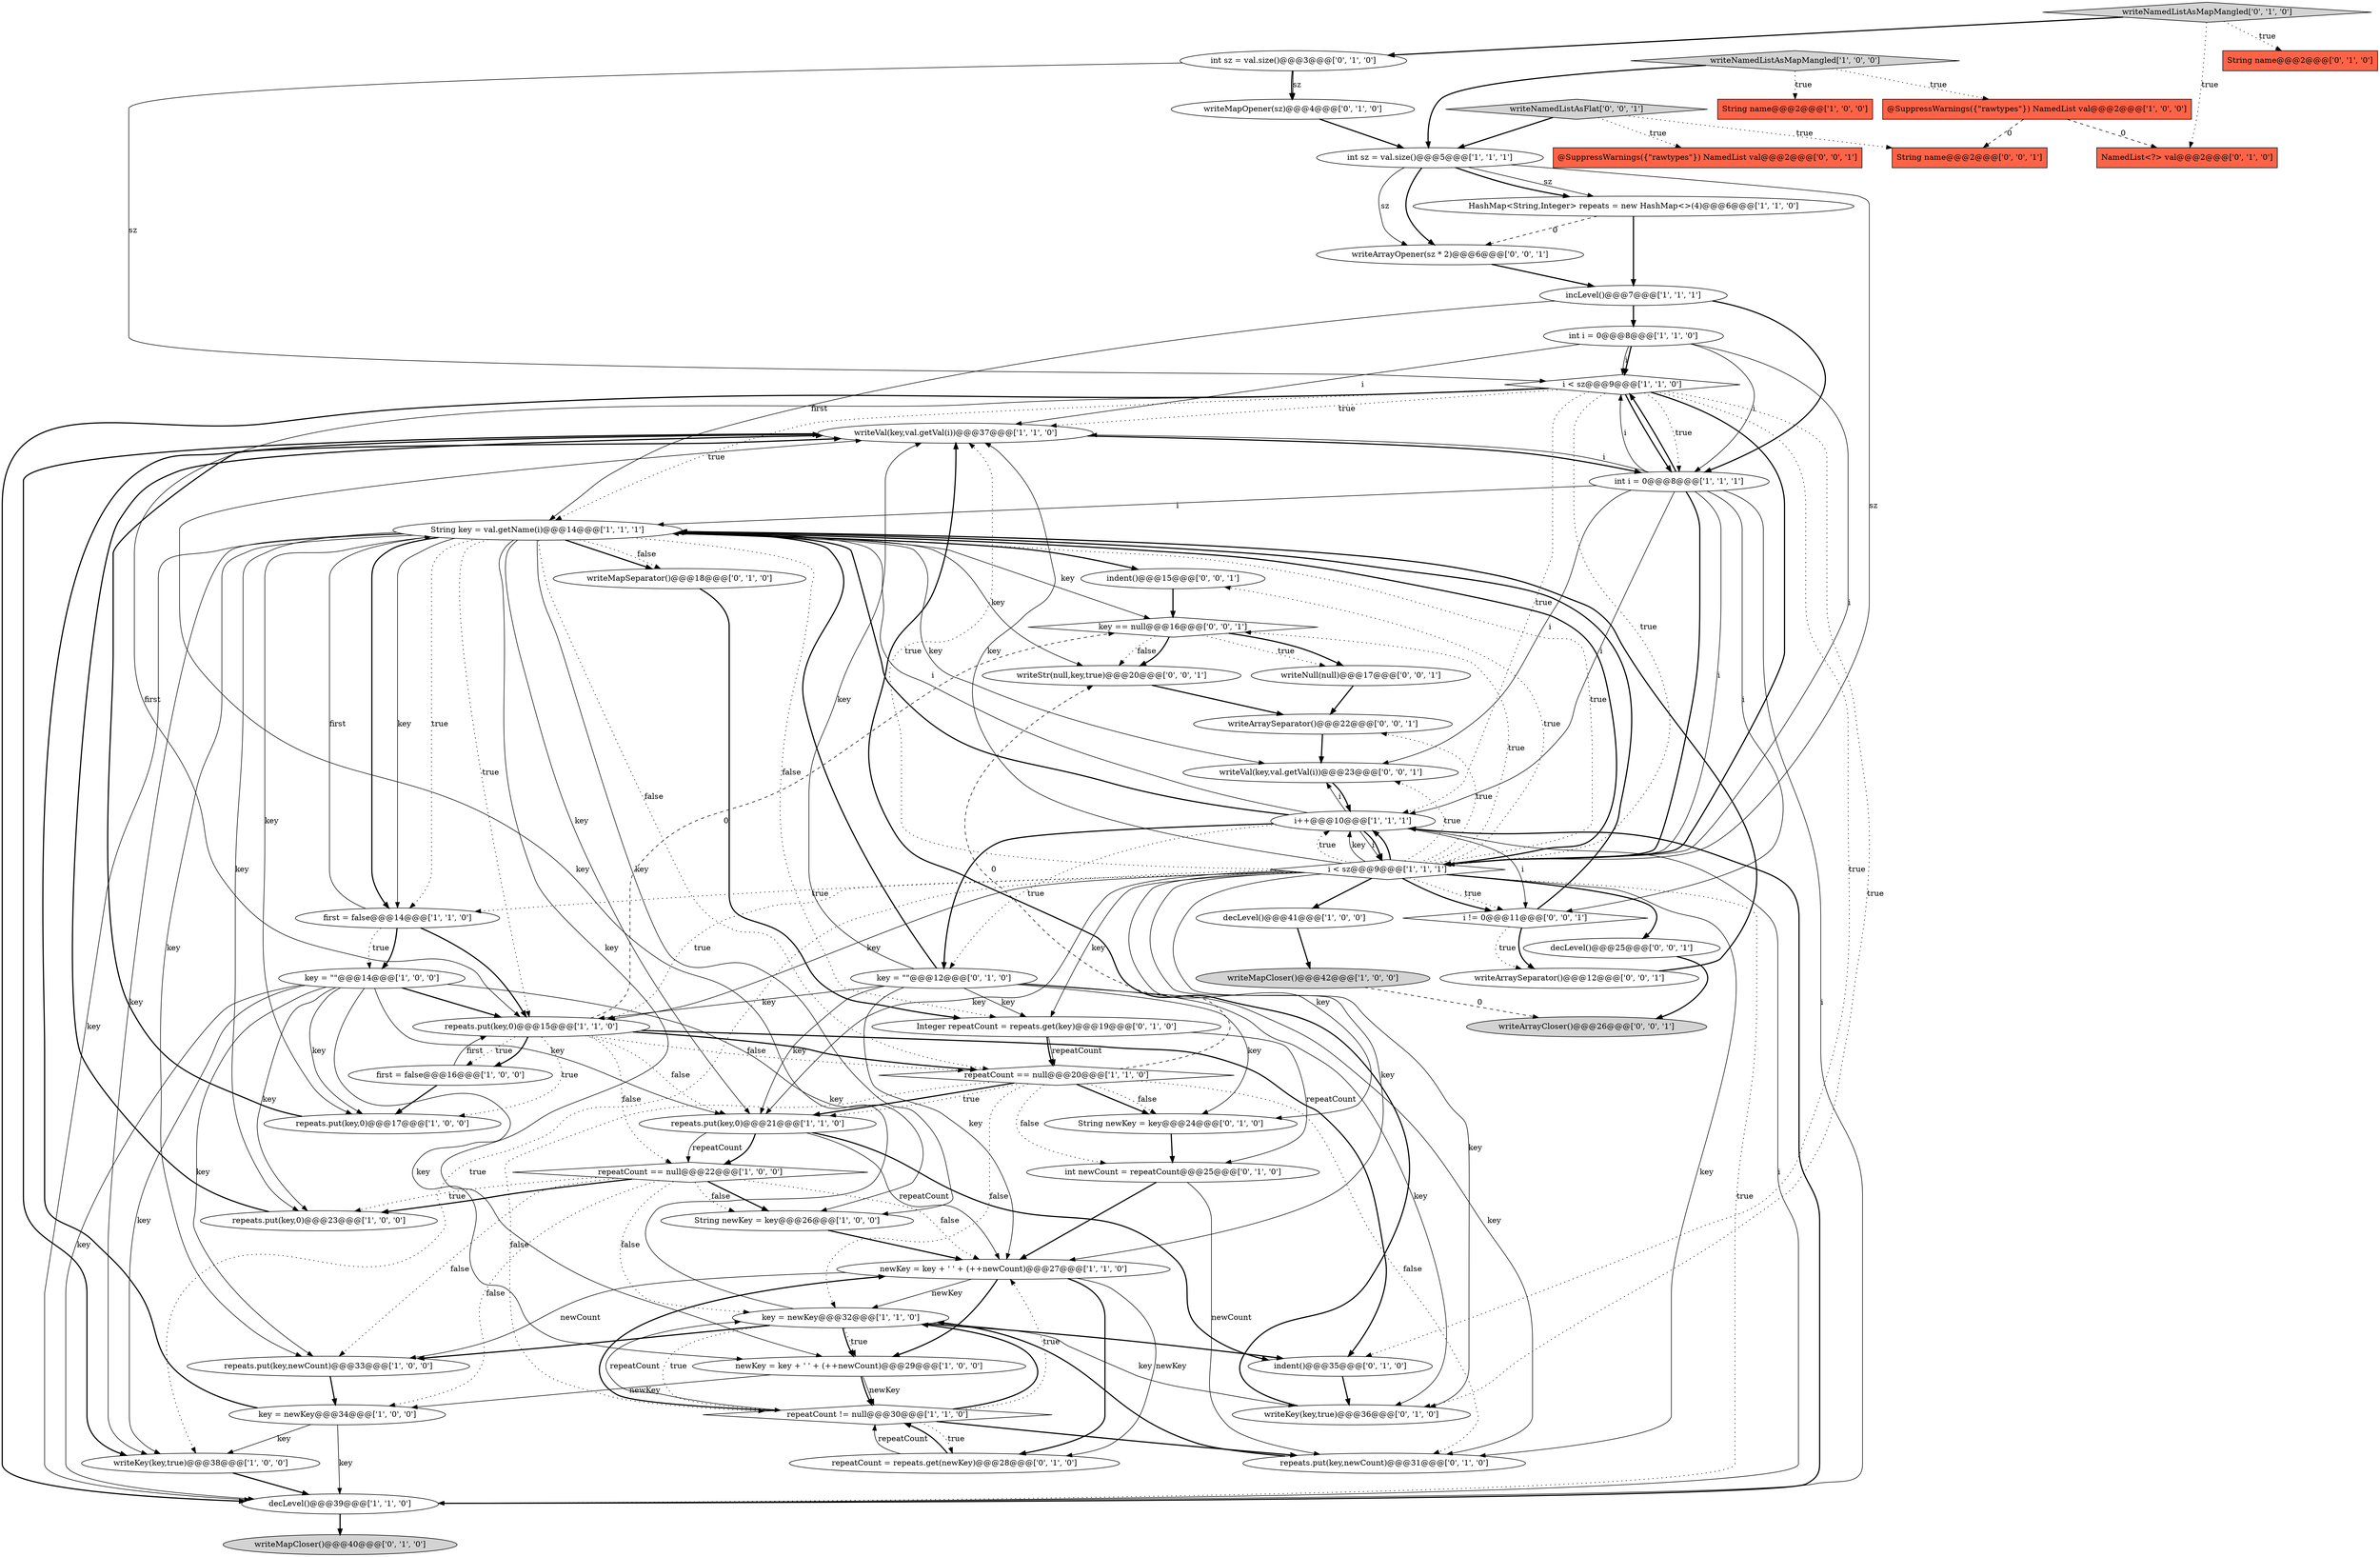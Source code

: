 digraph {
12 [style = filled, label = "i < sz@@@9@@@['1', '1', '0']", fillcolor = white, shape = diamond image = "AAA0AAABBB1BBB"];
61 [style = filled, label = "writeArrayCloser()@@@26@@@['0', '0', '1']", fillcolor = lightgray, shape = ellipse image = "AAA0AAABBB3BBB"];
4 [style = filled, label = "newKey = key + ' ' + (++newCount)@@@27@@@['1', '1', '0']", fillcolor = white, shape = ellipse image = "AAA0AAABBB1BBB"];
36 [style = filled, label = "int sz = val.size()@@@3@@@['0', '1', '0']", fillcolor = white, shape = ellipse image = "AAA0AAABBB2BBB"];
54 [style = filled, label = "writeArrayOpener(sz * 2)@@@6@@@['0', '0', '1']", fillcolor = white, shape = ellipse image = "AAA0AAABBB3BBB"];
48 [style = filled, label = "indent()@@@15@@@['0', '0', '1']", fillcolor = white, shape = ellipse image = "AAA0AAABBB3BBB"];
15 [style = filled, label = "key = newKey@@@32@@@['1', '1', '0']", fillcolor = white, shape = ellipse image = "AAA0AAABBB1BBB"];
25 [style = filled, label = "writeVal(key,val.getVal(i))@@@37@@@['1', '1', '0']", fillcolor = white, shape = ellipse image = "AAA0AAABBB1BBB"];
40 [style = filled, label = "String name@@@2@@@['0', '1', '0']", fillcolor = tomato, shape = box image = "AAA0AAABBB2BBB"];
41 [style = filled, label = "int newCount = repeatCount@@@25@@@['0', '1', '0']", fillcolor = white, shape = ellipse image = "AAA0AAABBB2BBB"];
6 [style = filled, label = "writeNamedListAsMapMangled['1', '0', '0']", fillcolor = lightgray, shape = diamond image = "AAA0AAABBB1BBB"];
31 [style = filled, label = "String newKey = key@@@26@@@['1', '0', '0']", fillcolor = white, shape = ellipse image = "AAA0AAABBB1BBB"];
1 [style = filled, label = "String name@@@2@@@['1', '0', '0']", fillcolor = tomato, shape = box image = "AAA0AAABBB1BBB"];
20 [style = filled, label = "repeatCount == null@@@20@@@['1', '1', '0']", fillcolor = white, shape = diamond image = "AAA0AAABBB1BBB"];
24 [style = filled, label = "repeats.put(key,0)@@@17@@@['1', '0', '0']", fillcolor = white, shape = ellipse image = "AAA0AAABBB1BBB"];
9 [style = filled, label = "decLevel()@@@41@@@['1', '0', '0']", fillcolor = white, shape = ellipse image = "AAA0AAABBB1BBB"];
47 [style = filled, label = "writeMapOpener(sz)@@@4@@@['0', '1', '0']", fillcolor = white, shape = ellipse image = "AAA0AAABBB2BBB"];
32 [style = filled, label = "first = false@@@14@@@['1', '1', '0']", fillcolor = white, shape = ellipse image = "AAA0AAABBB1BBB"];
13 [style = filled, label = "i < sz@@@9@@@['1', '1', '1']", fillcolor = white, shape = diamond image = "AAA0AAABBB1BBB"];
5 [style = filled, label = "int i = 0@@@8@@@['1', '1', '0']", fillcolor = white, shape = ellipse image = "AAA0AAABBB1BBB"];
11 [style = filled, label = "HashMap<String,Integer> repeats = new HashMap<>(4)@@@6@@@['1', '1', '0']", fillcolor = white, shape = ellipse image = "AAA0AAABBB1BBB"];
22 [style = filled, label = "first = false@@@16@@@['1', '0', '0']", fillcolor = white, shape = ellipse image = "AAA0AAABBB1BBB"];
60 [style = filled, label = "i != 0@@@11@@@['0', '0', '1']", fillcolor = white, shape = diamond image = "AAA0AAABBB3BBB"];
21 [style = filled, label = "writeMapCloser()@@@42@@@['1', '0', '0']", fillcolor = lightgray, shape = ellipse image = "AAA0AAABBB1BBB"];
10 [style = filled, label = "repeats.put(key,newCount)@@@33@@@['1', '0', '0']", fillcolor = white, shape = ellipse image = "AAA0AAABBB1BBB"];
56 [style = filled, label = "writeVal(key,val.getVal(i))@@@23@@@['0', '0', '1']", fillcolor = white, shape = ellipse image = "AAA0AAABBB3BBB"];
23 [style = filled, label = "incLevel()@@@7@@@['1', '1', '1']", fillcolor = white, shape = ellipse image = "AAA0AAABBB1BBB"];
42 [style = filled, label = "indent()@@@35@@@['0', '1', '0']", fillcolor = white, shape = ellipse image = "AAA0AAABBB2BBB"];
49 [style = filled, label = "writeStr(null,key,true)@@@20@@@['0', '0', '1']", fillcolor = white, shape = ellipse image = "AAA0AAABBB3BBB"];
59 [style = filled, label = "decLevel()@@@25@@@['0', '0', '1']", fillcolor = white, shape = ellipse image = "AAA0AAABBB3BBB"];
52 [style = filled, label = "writeArraySeparator()@@@22@@@['0', '0', '1']", fillcolor = white, shape = ellipse image = "AAA0AAABBB3BBB"];
2 [style = filled, label = "repeatCount != null@@@30@@@['1', '1', '0']", fillcolor = white, shape = diamond image = "AAA0AAABBB1BBB"];
46 [style = filled, label = "repeats.put(key,newCount)@@@31@@@['0', '1', '0']", fillcolor = white, shape = ellipse image = "AAA0AAABBB2BBB"];
0 [style = filled, label = "key = newKey@@@34@@@['1', '0', '0']", fillcolor = white, shape = ellipse image = "AAA0AAABBB1BBB"];
50 [style = filled, label = "@SuppressWarnings({\"rawtypes\"}) NamedList val@@@2@@@['0', '0', '1']", fillcolor = tomato, shape = box image = "AAA0AAABBB3BBB"];
14 [style = filled, label = "i++@@@10@@@['1', '1', '1']", fillcolor = white, shape = ellipse image = "AAA0AAABBB1BBB"];
19 [style = filled, label = "int i = 0@@@8@@@['1', '1', '1']", fillcolor = white, shape = ellipse image = "AAA0AAABBB1BBB"];
58 [style = filled, label = "key == null@@@16@@@['0', '0', '1']", fillcolor = white, shape = diamond image = "AAA0AAABBB3BBB"];
17 [style = filled, label = "newKey = key + ' ' + (++newCount)@@@29@@@['1', '0', '0']", fillcolor = white, shape = ellipse image = "AAA0AAABBB1BBB"];
27 [style = filled, label = "writeKey(key,true)@@@38@@@['1', '0', '0']", fillcolor = white, shape = ellipse image = "AAA0AAABBB1BBB"];
35 [style = filled, label = "key = \"\"@@@12@@@['0', '1', '0']", fillcolor = white, shape = ellipse image = "AAA0AAABBB2BBB"];
45 [style = filled, label = "String newKey = key@@@24@@@['0', '1', '0']", fillcolor = white, shape = ellipse image = "AAA0AAABBB2BBB"];
16 [style = filled, label = "decLevel()@@@39@@@['1', '1', '0']", fillcolor = white, shape = ellipse image = "AAA0AAABBB1BBB"];
26 [style = filled, label = "repeats.put(key,0)@@@15@@@['1', '1', '0']", fillcolor = white, shape = ellipse image = "AAA0AAABBB1BBB"];
3 [style = filled, label = "@SuppressWarnings({\"rawtypes\"}) NamedList val@@@2@@@['1', '0', '0']", fillcolor = tomato, shape = box image = "AAA1AAABBB1BBB"];
53 [style = filled, label = "writeNamedListAsFlat['0', '0', '1']", fillcolor = lightgray, shape = diamond image = "AAA0AAABBB3BBB"];
8 [style = filled, label = "key = \"\"@@@14@@@['1', '0', '0']", fillcolor = white, shape = ellipse image = "AAA0AAABBB1BBB"];
33 [style = filled, label = "Integer repeatCount = repeats.get(key)@@@19@@@['0', '1', '0']", fillcolor = white, shape = ellipse image = "AAA0AAABBB2BBB"];
37 [style = filled, label = "writeMapSeparator()@@@18@@@['0', '1', '0']", fillcolor = white, shape = ellipse image = "AAA0AAABBB2BBB"];
39 [style = filled, label = "repeatCount = repeats.get(newKey)@@@28@@@['0', '1', '0']", fillcolor = white, shape = ellipse image = "AAA0AAABBB2BBB"];
51 [style = filled, label = "writeNull(null)@@@17@@@['0', '0', '1']", fillcolor = white, shape = ellipse image = "AAA0AAABBB3BBB"];
55 [style = filled, label = "writeArraySeparator()@@@12@@@['0', '0', '1']", fillcolor = white, shape = ellipse image = "AAA0AAABBB3BBB"];
29 [style = filled, label = "int sz = val.size()@@@5@@@['1', '1', '1']", fillcolor = white, shape = ellipse image = "AAA0AAABBB1BBB"];
57 [style = filled, label = "String name@@@2@@@['0', '0', '1']", fillcolor = tomato, shape = box image = "AAA0AAABBB3BBB"];
34 [style = filled, label = "writeNamedListAsMapMangled['0', '1', '0']", fillcolor = lightgray, shape = diamond image = "AAA0AAABBB2BBB"];
18 [style = filled, label = "repeats.put(key,0)@@@23@@@['1', '0', '0']", fillcolor = white, shape = ellipse image = "AAA0AAABBB1BBB"];
43 [style = filled, label = "writeKey(key,true)@@@36@@@['0', '1', '0']", fillcolor = white, shape = ellipse image = "AAA0AAABBB2BBB"];
7 [style = filled, label = "String key = val.getName(i)@@@14@@@['1', '1', '1']", fillcolor = white, shape = ellipse image = "AAA0AAABBB1BBB"];
44 [style = filled, label = "NamedList<?> val@@@2@@@['0', '1', '0']", fillcolor = tomato, shape = box image = "AAA1AAABBB2BBB"];
30 [style = filled, label = "repeatCount == null@@@22@@@['1', '0', '0']", fillcolor = white, shape = diamond image = "AAA0AAABBB1BBB"];
28 [style = filled, label = "repeats.put(key,0)@@@21@@@['1', '1', '0']", fillcolor = white, shape = ellipse image = "AAA0AAABBB1BBB"];
38 [style = filled, label = "writeMapCloser()@@@40@@@['0', '1', '0']", fillcolor = lightgray, shape = ellipse image = "AAA0AAABBB2BBB"];
7->32 [style = bold, label=""];
13->26 [style = solid, label="key"];
15->10 [style = bold, label=""];
36->47 [style = solid, label="sz"];
13->27 [style = dotted, label="true"];
14->7 [style = solid, label="i"];
14->35 [style = bold, label=""];
46->15 [style = bold, label=""];
13->60 [style = dotted, label="true"];
35->46 [style = solid, label="key"];
6->1 [style = dotted, label="true"];
12->42 [style = dotted, label="true"];
36->12 [style = solid, label="sz"];
20->15 [style = dotted, label="false"];
53->57 [style = dotted, label="true"];
7->32 [style = solid, label="key"];
26->22 [style = dotted, label="true"];
7->48 [style = bold, label=""];
7->10 [style = solid, label="key"];
15->25 [style = solid, label="key"];
30->18 [style = bold, label=""];
7->17 [style = solid, label="key"];
13->28 [style = solid, label="key"];
19->56 [style = solid, label="i"];
59->61 [style = bold, label=""];
30->0 [style = dotted, label="false"];
26->22 [style = bold, label=""];
6->29 [style = bold, label=""];
14->7 [style = bold, label=""];
35->28 [style = solid, label="key"];
14->60 [style = solid, label="i"];
26->28 [style = dotted, label="false"];
39->2 [style = solid, label="repeatCount"];
33->20 [style = solid, label="repeatCount"];
13->59 [style = bold, label=""];
15->17 [style = bold, label=""];
19->16 [style = solid, label="i"];
32->8 [style = dotted, label="true"];
33->41 [style = solid, label="repeatCount"];
2->39 [style = dotted, label="true"];
0->25 [style = bold, label=""];
26->58 [style = dashed, label="0"];
26->24 [style = dotted, label="true"];
7->18 [style = solid, label="key"];
2->15 [style = bold, label=""];
25->19 [style = bold, label=""];
9->21 [style = bold, label=""];
7->58 [style = solid, label="key"];
5->19 [style = solid, label="i"];
16->14 [style = bold, label=""];
7->20 [style = dotted, label="false"];
58->51 [style = dotted, label="true"];
13->58 [style = dotted, label="true"];
28->42 [style = bold, label=""];
37->33 [style = bold, label=""];
6->3 [style = dotted, label="true"];
22->26 [style = solid, label="first"];
13->14 [style = bold, label=""];
35->7 [style = bold, label=""];
20->45 [style = bold, label=""];
7->28 [style = solid, label="key"];
29->54 [style = solid, label="sz"];
13->25 [style = solid, label="key"];
53->29 [style = bold, label=""];
45->41 [style = bold, label=""];
8->17 [style = solid, label="key"];
26->42 [style = bold, label=""];
7->31 [style = solid, label="key"];
23->7 [style = solid, label="first"];
28->30 [style = bold, label=""];
19->12 [style = bold, label=""];
8->16 [style = solid, label="key"];
13->25 [style = dotted, label="true"];
7->24 [style = solid, label="key"];
30->10 [style = dotted, label="false"];
15->2 [style = dotted, label="true"];
13->43 [style = solid, label="key"];
30->15 [style = dotted, label="false"];
11->54 [style = dashed, label="0"];
7->27 [style = solid, label="key"];
7->37 [style = bold, label=""];
41->4 [style = bold, label=""];
8->24 [style = solid, label="key"];
31->4 [style = bold, label=""];
35->45 [style = solid, label="key"];
13->7 [style = dotted, label="true"];
17->0 [style = solid, label="newKey"];
27->16 [style = bold, label=""];
2->4 [style = bold, label=""];
32->26 [style = bold, label=""];
28->4 [style = solid, label="repeatCount"];
13->32 [style = dotted, label="true"];
13->60 [style = bold, label=""];
15->17 [style = dotted, label="true"];
25->27 [style = bold, label=""];
35->43 [style = solid, label="key"];
60->55 [style = bold, label=""];
28->30 [style = solid, label="repeatCount"];
19->25 [style = solid, label="i"];
35->4 [style = solid, label="key"];
29->13 [style = solid, label="sz"];
20->49 [style = dashed, label="0"];
19->13 [style = bold, label=""];
17->2 [style = bold, label=""];
14->56 [style = solid, label="i"];
32->7 [style = solid, label="first"];
58->51 [style = bold, label=""];
12->19 [style = dotted, label="true"];
30->4 [style = dotted, label="false"];
55->7 [style = bold, label=""];
34->36 [style = bold, label=""];
10->0 [style = bold, label=""];
20->45 [style = dotted, label="false"];
21->61 [style = dashed, label="0"];
18->25 [style = bold, label=""];
5->25 [style = solid, label="i"];
29->11 [style = solid, label="sz"];
19->60 [style = solid, label="i"];
0->16 [style = solid, label="key"];
56->14 [style = bold, label=""];
12->7 [style = dotted, label="true"];
13->33 [style = solid, label="key"];
20->46 [style = dotted, label="false"];
7->32 [style = dotted, label="true"];
12->25 [style = dotted, label="true"];
29->11 [style = bold, label=""];
26->20 [style = bold, label=""];
13->52 [style = dotted, label="true"];
13->46 [style = solid, label="key"];
8->31 [style = solid, label="key"];
7->56 [style = solid, label="key"];
13->16 [style = dotted, label="true"];
26->20 [style = dotted, label="false"];
48->58 [style = bold, label=""];
12->26 [style = solid, label="first"];
23->5 [style = bold, label=""];
4->17 [style = bold, label=""];
3->57 [style = dashed, label="0"];
13->26 [style = dotted, label="true"];
4->39 [style = solid, label="newKey"];
4->39 [style = bold, label=""];
12->43 [style = dotted, label="true"];
7->26 [style = dotted, label="true"];
53->50 [style = dotted, label="true"];
5->13 [style = solid, label="i"];
51->52 [style = bold, label=""];
19->7 [style = solid, label="i"];
58->49 [style = dotted, label="false"];
58->49 [style = bold, label=""];
29->54 [style = bold, label=""];
14->16 [style = solid, label="i"];
2->15 [style = solid, label="repeatCount"];
13->4 [style = solid, label="key"];
47->29 [style = bold, label=""];
12->13 [style = bold, label=""];
20->41 [style = dotted, label="false"];
15->43 [style = solid, label="key"];
32->8 [style = bold, label=""];
12->13 [style = dotted, label="true"];
19->13 [style = solid, label="i"];
35->26 [style = solid, label="key"];
30->31 [style = bold, label=""];
24->25 [style = bold, label=""];
30->18 [style = dotted, label="true"];
39->2 [style = bold, label=""];
23->19 [style = bold, label=""];
2->4 [style = dotted, label="true"];
13->9 [style = bold, label=""];
14->13 [style = bold, label=""];
8->27 [style = solid, label="key"];
8->10 [style = solid, label="key"];
13->14 [style = dotted, label="true"];
13->45 [style = solid, label="key"];
7->16 [style = solid, label="key"];
5->12 [style = solid, label="i"];
34->40 [style = dotted, label="true"];
54->23 [style = bold, label=""];
4->10 [style = solid, label="newCount"];
8->28 [style = solid, label="key"];
14->13 [style = solid, label="i"];
2->46 [style = bold, label=""];
36->47 [style = bold, label=""];
34->44 [style = dotted, label="true"];
42->43 [style = bold, label=""];
30->31 [style = dotted, label="false"];
13->14 [style = solid, label="key"];
33->20 [style = bold, label=""];
19->14 [style = solid, label="i"];
20->28 [style = bold, label=""];
3->44 [style = dashed, label="0"];
8->18 [style = solid, label="key"];
52->56 [style = bold, label=""];
12->16 [style = bold, label=""];
0->27 [style = solid, label="key"];
17->2 [style = solid, label="newKey"];
7->49 [style = solid, label="key"];
20->2 [style = dotted, label="false"];
12->14 [style = dotted, label="true"];
19->12 [style = solid, label="i"];
26->30 [style = dotted, label="false"];
60->55 [style = dotted, label="true"];
49->52 [style = bold, label=""];
15->42 [style = bold, label=""];
5->12 [style = bold, label=""];
4->15 [style = solid, label="newKey"];
60->7 [style = bold, label=""];
7->37 [style = dotted, label="false"];
13->7 [style = bold, label=""];
7->33 [style = dotted, label="false"];
20->28 [style = dotted, label="true"];
35->33 [style = solid, label="key"];
13->56 [style = dotted, label="true"];
13->48 [style = dotted, label="true"];
14->35 [style = dotted, label="true"];
22->24 [style = bold, label=""];
12->19 [style = bold, label=""];
41->46 [style = solid, label="newCount"];
43->25 [style = bold, label=""];
35->25 [style = solid, label="key"];
11->23 [style = bold, label=""];
16->38 [style = bold, label=""];
8->26 [style = bold, label=""];
}
